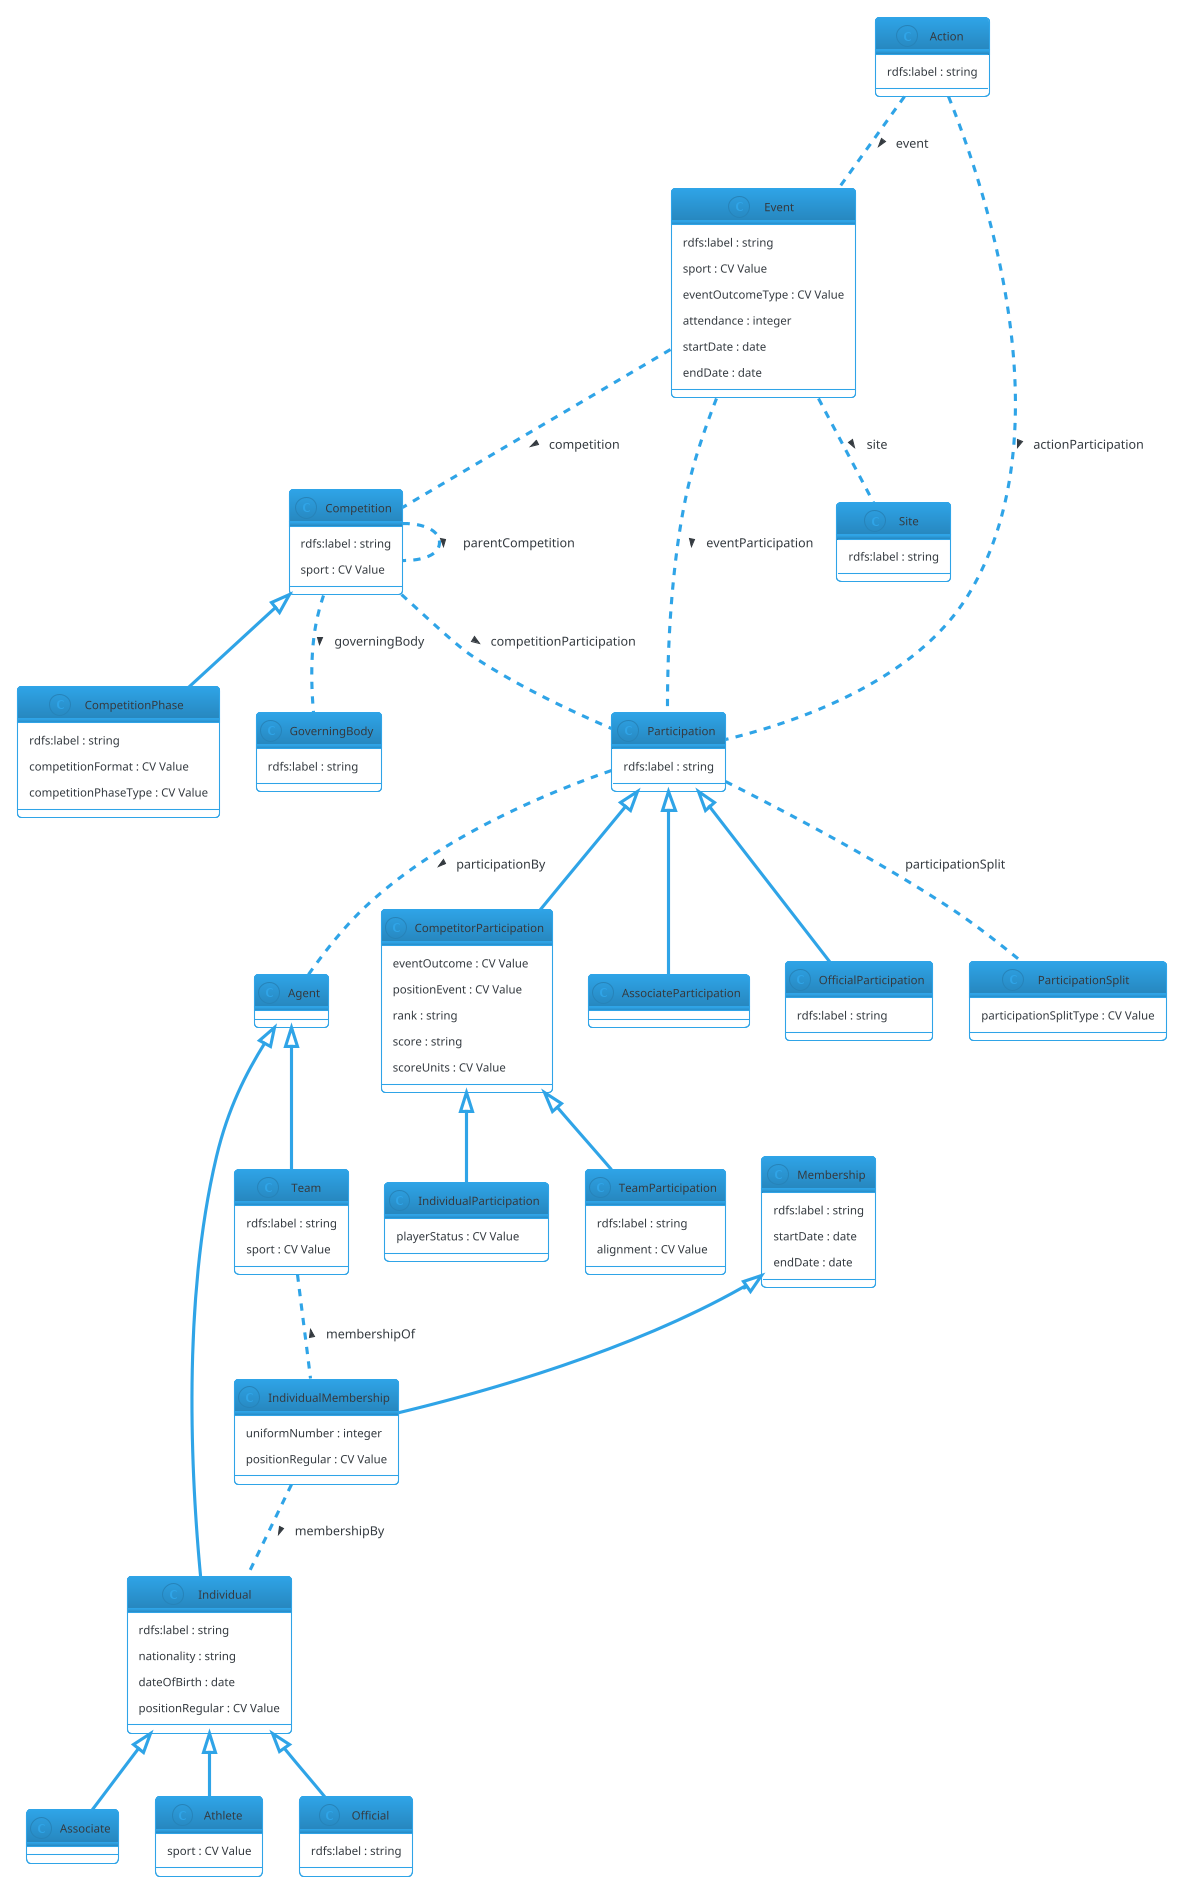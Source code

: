 @startuml
!theme cerulean-outline

' IPTC Sport Model - last updated 2022-01-18

' RDF Classes defined in our ontology:
class Action {
  rdfs:label : string
}

class Agent {
}

class Associate {
}

class Athlete {
  sport : CV Value
}

class Competition {
  rdfs:label : string
  sport : CV Value
}

class CompetitorParticipation {
  eventOutcome : CV Value
  positionEvent : CV Value
  rank : string
  score : string 
  scoreUnits : CV Value 
}

class CompetitionPhase {
  rdfs:label : string
  competitionFormat : CV Value
  competitionPhaseType : CV Value
}

class Event {
  rdfs:label : string
  sport : CV Value
  eventOutcomeType : CV Value
  attendance : integer
  startDate : date
  endDate : date
}

class GoverningBody {
  rdfs:label : string
}

class Individual {
  rdfs:label : string
  nationality : string
  dateOfBirth : date
  positionRegular : CV Value
}

class IndividualMembership {
  uniformNumber : integer
  positionRegular : CV Value
}

class IndividualParticipation {
  playerStatus : CV Value
}

class AssociateParticipation {
}

class Membership {
  rdfs:label : string
  startDate : date
  endDate : date
}

class Official {
  rdfs:label : string
}

class OfficialParticipation {
  rdfs:label : string
}

class Participation {
  rdfs:label : string
}

class ParticipationSplit {
  participationSplitType : CV Value
}

class Site {
  rdfs:label : string
}

class Team {
  rdfs:label : string
  sport : CV Value
}

class TeamParticipation {
  rdfs:label : string
  alignment : CV Value
}

' subclass relationships

Competition <|-- CompetitionPhase
CompetitorParticipation <|-- TeamParticipation
CompetitorParticipation <|-- IndividualParticipation
Participation <|-- CompetitorParticipation
Participation <|-- OfficialParticipation
Participation <|-- AssociateParticipation
Membership <|-- IndividualMembership
Agent <|-- Team
Agent <|-- Individual
Individual <|-- Athlete
Individual <|-- Associate
Individual <|-- Official

' Object properties - relationships between classes

Action .. Event : > event
Action .. Participation : > actionParticipation
Competition .. Competition : > parentCompetition
Competition .. GoverningBody : > governingBody
Competition .. Participation : > competitionParticipation
Event .. Competition : > competition
Event .. Participation : > eventParticipation
Event .. Site :  > site
IndividualMembership .. Individual : > membershipBy
Participation .. Agent : > participationBy
Participation .. ParticipationSplit : participationSplit
Team .. IndividualMembership : < membershipOf
@enduml
